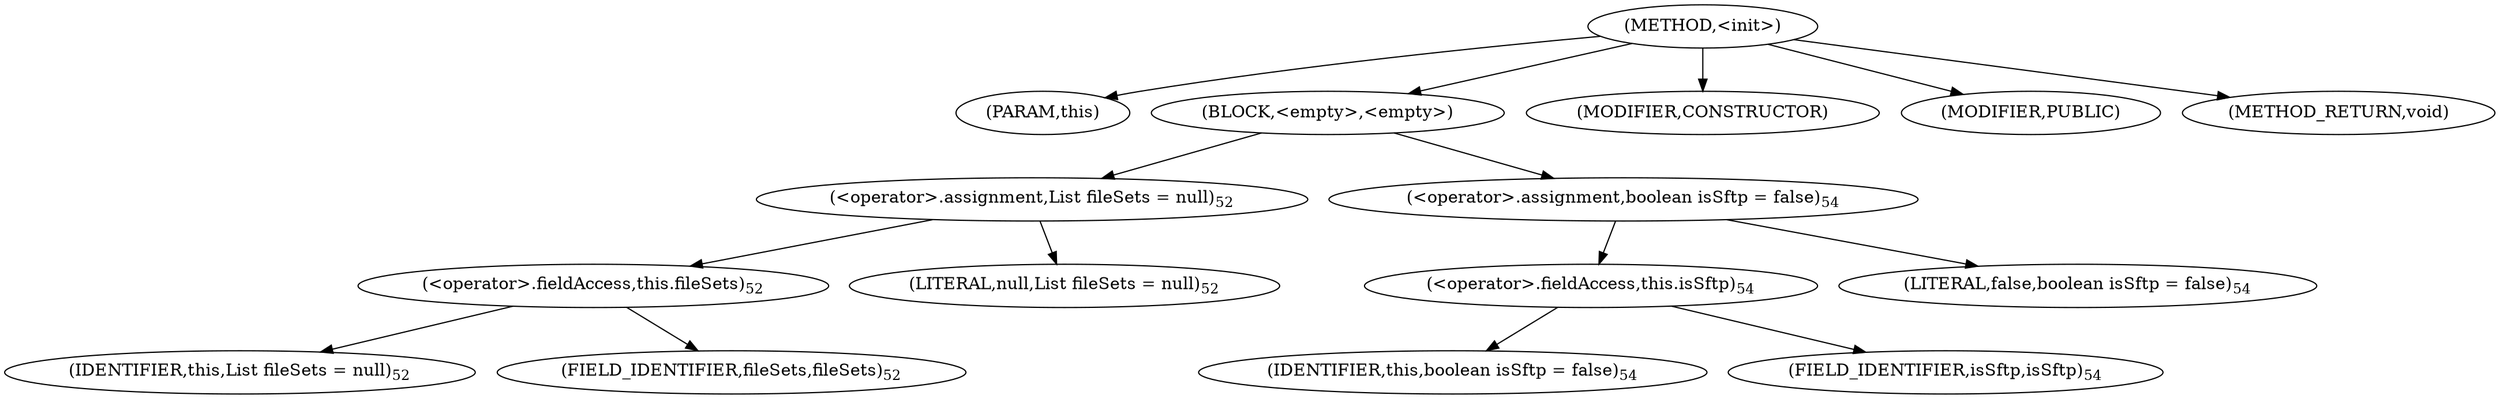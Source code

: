 digraph "&lt;init&gt;" {  
"1084" [label = <(METHOD,&lt;init&gt;)> ]
"1085" [label = <(PARAM,this)> ]
"1086" [label = <(BLOCK,&lt;empty&gt;,&lt;empty&gt;)> ]
"1087" [label = <(&lt;operator&gt;.assignment,List fileSets = null)<SUB>52</SUB>> ]
"1088" [label = <(&lt;operator&gt;.fieldAccess,this.fileSets)<SUB>52</SUB>> ]
"1089" [label = <(IDENTIFIER,this,List fileSets = null)<SUB>52</SUB>> ]
"1090" [label = <(FIELD_IDENTIFIER,fileSets,fileSets)<SUB>52</SUB>> ]
"1091" [label = <(LITERAL,null,List fileSets = null)<SUB>52</SUB>> ]
"1092" [label = <(&lt;operator&gt;.assignment,boolean isSftp = false)<SUB>54</SUB>> ]
"1093" [label = <(&lt;operator&gt;.fieldAccess,this.isSftp)<SUB>54</SUB>> ]
"1094" [label = <(IDENTIFIER,this,boolean isSftp = false)<SUB>54</SUB>> ]
"1095" [label = <(FIELD_IDENTIFIER,isSftp,isSftp)<SUB>54</SUB>> ]
"1096" [label = <(LITERAL,false,boolean isSftp = false)<SUB>54</SUB>> ]
"1097" [label = <(MODIFIER,CONSTRUCTOR)> ]
"1098" [label = <(MODIFIER,PUBLIC)> ]
"1099" [label = <(METHOD_RETURN,void)> ]
  "1084" -> "1085" 
  "1084" -> "1086" 
  "1084" -> "1097" 
  "1084" -> "1098" 
  "1084" -> "1099" 
  "1086" -> "1087" 
  "1086" -> "1092" 
  "1087" -> "1088" 
  "1087" -> "1091" 
  "1088" -> "1089" 
  "1088" -> "1090" 
  "1092" -> "1093" 
  "1092" -> "1096" 
  "1093" -> "1094" 
  "1093" -> "1095" 
}
